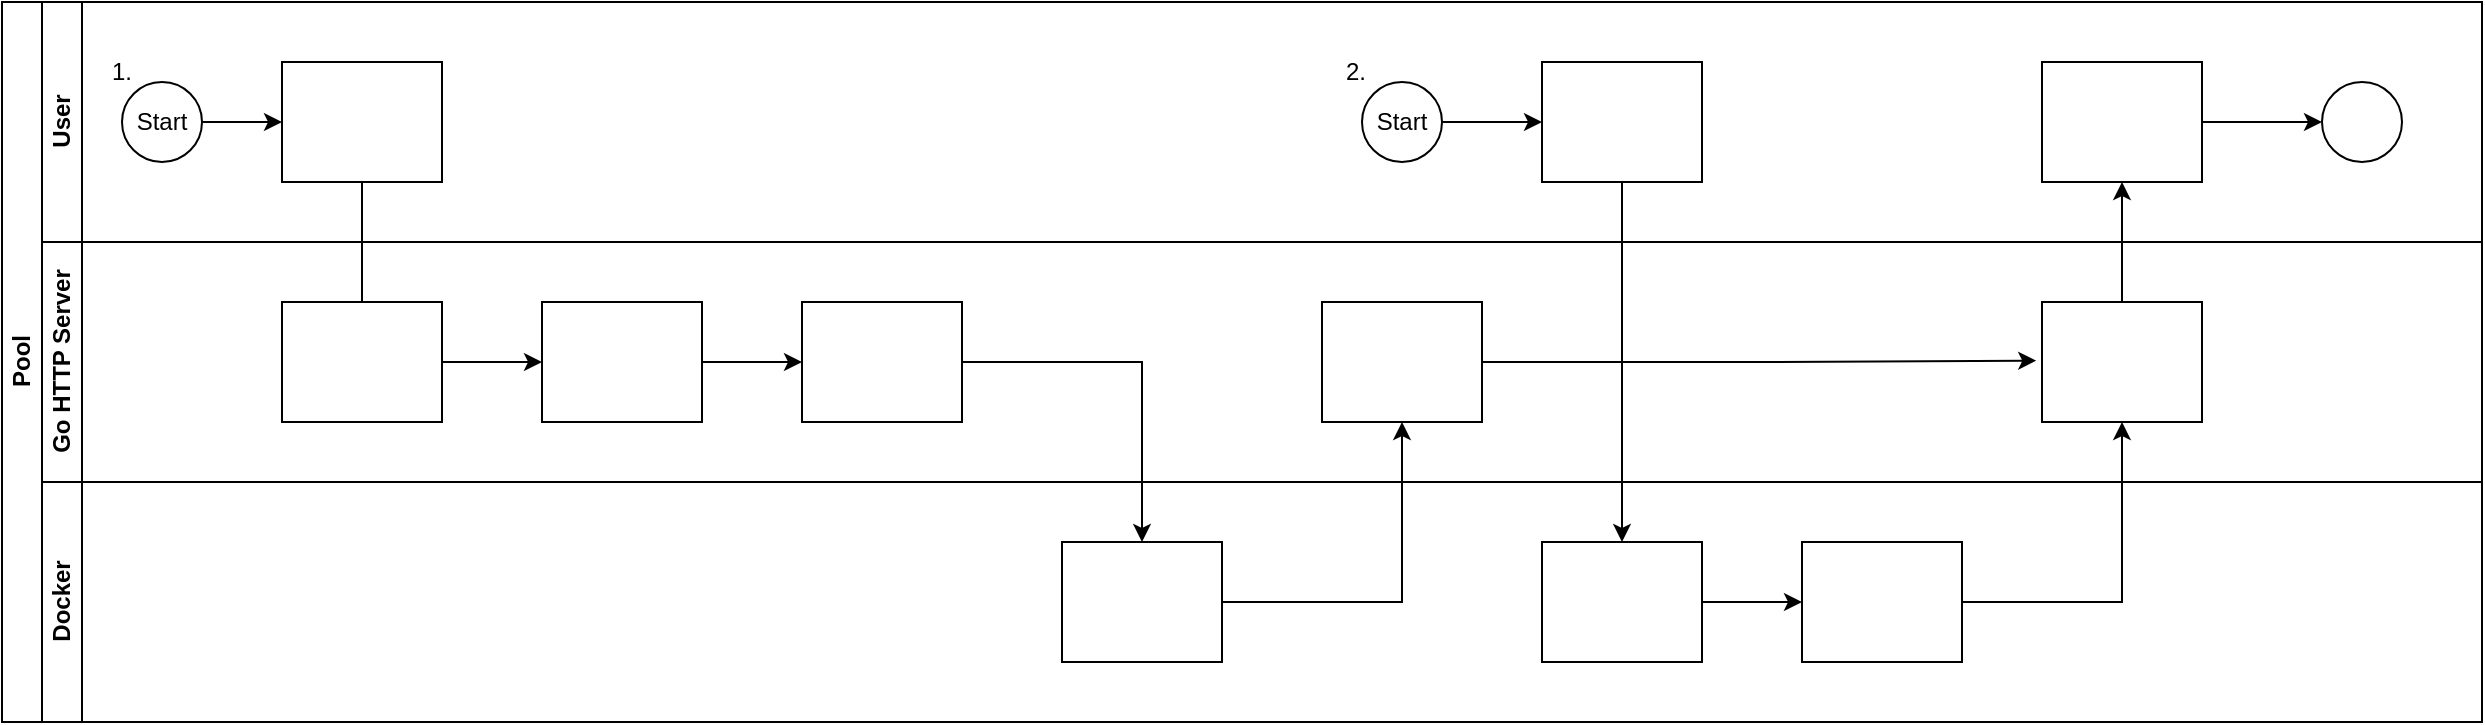 <mxfile version="26.0.4">
  <diagram id="prtHgNgQTEPvFCAcTncT" name="Page-1">
    <mxGraphModel dx="530" dy="379" grid="1" gridSize="10" guides="1" tooltips="1" connect="1" arrows="1" fold="1" page="1" pageScale="1" pageWidth="827" pageHeight="1169" math="0" shadow="0">
      <root>
        <mxCell id="0" />
        <mxCell id="1" parent="0" />
        <mxCell id="dNxyNK7c78bLwvsdeMH5-19" value="Pool" style="swimlane;html=1;childLayout=stackLayout;resizeParent=1;resizeParentMax=0;horizontal=0;startSize=20;horizontalStack=0;" parent="1" vertex="1">
          <mxGeometry x="120" y="120" width="1240" height="360" as="geometry" />
        </mxCell>
        <mxCell id="dNxyNK7c78bLwvsdeMH5-27" value="" style="edgeStyle=orthogonalEdgeStyle;rounded=0;orthogonalLoop=1;jettySize=auto;html=1;endArrow=none;endFill=0;" parent="dNxyNK7c78bLwvsdeMH5-19" source="dNxyNK7c78bLwvsdeMH5-24" target="dNxyNK7c78bLwvsdeMH5-26" edge="1">
          <mxGeometry relative="1" as="geometry" />
        </mxCell>
        <mxCell id="dNxyNK7c78bLwvsdeMH5-20" value="User" style="swimlane;html=1;startSize=20;horizontal=0;" parent="dNxyNK7c78bLwvsdeMH5-19" vertex="1">
          <mxGeometry x="20" width="1220" height="120" as="geometry" />
        </mxCell>
        <mxCell id="dNxyNK7c78bLwvsdeMH5-25" value="" style="edgeStyle=orthogonalEdgeStyle;rounded=0;orthogonalLoop=1;jettySize=auto;html=1;" parent="dNxyNK7c78bLwvsdeMH5-20" source="dNxyNK7c78bLwvsdeMH5-23" target="dNxyNK7c78bLwvsdeMH5-24" edge="1">
          <mxGeometry relative="1" as="geometry" />
        </mxCell>
        <mxCell id="dNxyNK7c78bLwvsdeMH5-23" value="Start" style="ellipse;whiteSpace=wrap;html=1;" parent="dNxyNK7c78bLwvsdeMH5-20" vertex="1">
          <mxGeometry x="40" y="40" width="40" height="40" as="geometry" />
        </mxCell>
        <mxCell id="dNxyNK7c78bLwvsdeMH5-24" value="&lt;font style=&quot;font-size: 11px; color: rgb(255, 255, 255);&quot;&gt;User Uploads&lt;/font&gt;&lt;div&gt;&lt;font style=&quot;font-size: 11px; color: rgb(255, 255, 255);&quot;&gt;Code Package&lt;/font&gt;&lt;/div&gt;&lt;div&gt;&lt;font style=&quot;font-size: 11px; color: rgb(255, 255, 255);&quot;&gt;(zip)&lt;/font&gt;&lt;/div&gt;" style="rounded=0;whiteSpace=wrap;html=1;fontFamily=Helvetica;fontSize=12;fontColor=#000000;align=center;" parent="dNxyNK7c78bLwvsdeMH5-20" vertex="1">
          <mxGeometry x="120" y="30" width="80" height="60" as="geometry" />
        </mxCell>
        <mxCell id="_FdeFcUcCdS8H701f3TN-19" value="&lt;font color=&quot;#ffffff&quot;&gt;Output in HTTP Response&lt;/font&gt;" style="rounded=0;whiteSpace=wrap;html=1;fontFamily=Helvetica;fontSize=12;fontColor=#000000;align=center;" vertex="1" parent="dNxyNK7c78bLwvsdeMH5-20">
          <mxGeometry x="1000" y="30" width="80" height="60" as="geometry" />
        </mxCell>
        <mxCell id="_FdeFcUcCdS8H701f3TN-26" value="" style="edgeStyle=orthogonalEdgeStyle;rounded=0;orthogonalLoop=1;jettySize=auto;html=1;entryX=0;entryY=0.5;entryDx=0;entryDy=0;" edge="1" parent="dNxyNK7c78bLwvsdeMH5-20" source="_FdeFcUcCdS8H701f3TN-24" target="_FdeFcUcCdS8H701f3TN-27">
          <mxGeometry relative="1" as="geometry">
            <mxPoint x="750" y="60" as="targetPoint" />
          </mxGeometry>
        </mxCell>
        <mxCell id="_FdeFcUcCdS8H701f3TN-24" value="Start" style="ellipse;whiteSpace=wrap;html=1;" vertex="1" parent="dNxyNK7c78bLwvsdeMH5-20">
          <mxGeometry x="660" y="40" width="40" height="40" as="geometry" />
        </mxCell>
        <mxCell id="_FdeFcUcCdS8H701f3TN-28" style="edgeStyle=orthogonalEdgeStyle;rounded=0;orthogonalLoop=1;jettySize=auto;html=1;" edge="1" parent="dNxyNK7c78bLwvsdeMH5-20" source="_FdeFcUcCdS8H701f3TN-27">
          <mxGeometry relative="1" as="geometry">
            <mxPoint x="790" y="270" as="targetPoint" />
          </mxGeometry>
        </mxCell>
        <mxCell id="_FdeFcUcCdS8H701f3TN-27" value="&lt;font color=&quot;#ffffff&quot;&gt;User Callout to execute the function&lt;/font&gt;" style="rounded=0;whiteSpace=wrap;html=1;fontFamily=Helvetica;fontSize=12;fontColor=#000000;align=center;" vertex="1" parent="dNxyNK7c78bLwvsdeMH5-20">
          <mxGeometry x="750" y="30" width="80" height="60" as="geometry" />
        </mxCell>
        <mxCell id="_FdeFcUcCdS8H701f3TN-29" value="2." style="text;html=1;align=center;verticalAlign=middle;whiteSpace=wrap;rounded=0;" vertex="1" parent="dNxyNK7c78bLwvsdeMH5-20">
          <mxGeometry x="627" y="20" width="60" height="30" as="geometry" />
        </mxCell>
        <mxCell id="_FdeFcUcCdS8H701f3TN-30" value="1." style="text;html=1;align=center;verticalAlign=middle;whiteSpace=wrap;rounded=0;" vertex="1" parent="dNxyNK7c78bLwvsdeMH5-20">
          <mxGeometry x="10" y="20" width="60" height="30" as="geometry" />
        </mxCell>
        <mxCell id="dNxyNK7c78bLwvsdeMH5-21" value="Go HTTP Server" style="swimlane;html=1;startSize=20;horizontal=0;" parent="dNxyNK7c78bLwvsdeMH5-19" vertex="1">
          <mxGeometry x="20" y="120" width="1220" height="120" as="geometry" />
        </mxCell>
        <mxCell id="_FdeFcUcCdS8H701f3TN-2" value="" style="edgeStyle=orthogonalEdgeStyle;rounded=0;orthogonalLoop=1;jettySize=auto;html=1;" edge="1" parent="dNxyNK7c78bLwvsdeMH5-21" source="dNxyNK7c78bLwvsdeMH5-26" target="_FdeFcUcCdS8H701f3TN-1">
          <mxGeometry relative="1" as="geometry" />
        </mxCell>
        <mxCell id="dNxyNK7c78bLwvsdeMH5-26" value="&lt;font style=&quot;color: rgb(255, 255, 255);&quot;&gt;Extract Zip to Temp Dir&lt;/font&gt;" style="rounded=0;whiteSpace=wrap;html=1;fontFamily=Helvetica;fontSize=12;fontColor=#000000;align=center;" parent="dNxyNK7c78bLwvsdeMH5-21" vertex="1">
          <mxGeometry x="120" y="30" width="80" height="60" as="geometry" />
        </mxCell>
        <mxCell id="_FdeFcUcCdS8H701f3TN-6" value="" style="edgeStyle=orthogonalEdgeStyle;rounded=0;orthogonalLoop=1;jettySize=auto;html=1;" edge="1" parent="dNxyNK7c78bLwvsdeMH5-21" source="_FdeFcUcCdS8H701f3TN-1" target="_FdeFcUcCdS8H701f3TN-5">
          <mxGeometry relative="1" as="geometry" />
        </mxCell>
        <mxCell id="_FdeFcUcCdS8H701f3TN-1" value="&lt;font style=&quot;color: rgb(255, 255, 255);&quot;&gt;Detect Lang&lt;/font&gt;" style="rounded=0;whiteSpace=wrap;html=1;fontFamily=Helvetica;fontSize=12;fontColor=#000000;align=center;" vertex="1" parent="dNxyNK7c78bLwvsdeMH5-21">
          <mxGeometry x="250" y="30" width="80" height="60" as="geometry" />
        </mxCell>
        <mxCell id="_FdeFcUcCdS8H701f3TN-5" value="&lt;font style=&quot;color: rgb(255, 255, 255);&quot;&gt;Create Dockerfile&lt;/font&gt;" style="rounded=0;whiteSpace=wrap;html=1;fontFamily=Helvetica;fontSize=12;fontColor=#000000;align=center;" vertex="1" parent="dNxyNK7c78bLwvsdeMH5-21">
          <mxGeometry x="380" y="30" width="80" height="60" as="geometry" />
        </mxCell>
        <mxCell id="_FdeFcUcCdS8H701f3TN-17" value="&lt;font color=&quot;#ffffff&quot;&gt;Output&lt;/font&gt;" style="rounded=0;whiteSpace=wrap;html=1;fontFamily=Helvetica;fontSize=12;fontColor=#000000;align=center;" vertex="1" parent="dNxyNK7c78bLwvsdeMH5-21">
          <mxGeometry x="1000" y="30" width="80" height="60" as="geometry" />
        </mxCell>
        <mxCell id="dNxyNK7c78bLwvsdeMH5-22" value="Docker" style="swimlane;html=1;startSize=20;horizontal=0;" parent="dNxyNK7c78bLwvsdeMH5-19" vertex="1">
          <mxGeometry x="20" y="240" width="1220" height="120" as="geometry" />
        </mxCell>
        <mxCell id="_FdeFcUcCdS8H701f3TN-12" value="&lt;font color=&quot;#ffffff&quot;&gt;Run Container&lt;/font&gt;" style="rounded=0;whiteSpace=wrap;html=1;fontFamily=Helvetica;fontSize=12;fontColor=#000000;align=center;" vertex="1" parent="dNxyNK7c78bLwvsdeMH5-22">
          <mxGeometry x="750" y="30" width="80" height="60" as="geometry" />
        </mxCell>
        <mxCell id="_FdeFcUcCdS8H701f3TN-14" value="&lt;font color=&quot;#ffffff&quot;&gt;Execute Function&lt;/font&gt;" style="rounded=0;whiteSpace=wrap;html=1;fontFamily=Helvetica;fontSize=12;fontColor=#000000;align=center;" vertex="1" parent="dNxyNK7c78bLwvsdeMH5-22">
          <mxGeometry x="880" y="30" width="80" height="60" as="geometry" />
        </mxCell>
        <mxCell id="_FdeFcUcCdS8H701f3TN-15" value="" style="edgeStyle=orthogonalEdgeStyle;rounded=0;orthogonalLoop=1;jettySize=auto;html=1;" edge="1" parent="dNxyNK7c78bLwvsdeMH5-22" source="_FdeFcUcCdS8H701f3TN-12" target="_FdeFcUcCdS8H701f3TN-14">
          <mxGeometry relative="1" as="geometry" />
        </mxCell>
        <mxCell id="_FdeFcUcCdS8H701f3TN-8" value="&lt;font style=&quot;color: rgb(255, 255, 255);&quot;&gt;Build Docker Image&lt;/font&gt;" style="rounded=0;whiteSpace=wrap;html=1;fontFamily=Helvetica;fontSize=12;fontColor=#000000;align=center;" vertex="1" parent="dNxyNK7c78bLwvsdeMH5-22">
          <mxGeometry x="510" y="30" width="80" height="60" as="geometry" />
        </mxCell>
        <mxCell id="_FdeFcUcCdS8H701f3TN-20" value="" style="edgeStyle=orthogonalEdgeStyle;rounded=0;orthogonalLoop=1;jettySize=auto;html=1;" edge="1" parent="dNxyNK7c78bLwvsdeMH5-19" source="_FdeFcUcCdS8H701f3TN-17" target="_FdeFcUcCdS8H701f3TN-19">
          <mxGeometry relative="1" as="geometry" />
        </mxCell>
        <mxCell id="_FdeFcUcCdS8H701f3TN-18" value="" style="edgeStyle=orthogonalEdgeStyle;rounded=0;orthogonalLoop=1;jettySize=auto;html=1;" edge="1" parent="dNxyNK7c78bLwvsdeMH5-19" source="_FdeFcUcCdS8H701f3TN-14" target="_FdeFcUcCdS8H701f3TN-17">
          <mxGeometry relative="1" as="geometry" />
        </mxCell>
        <mxCell id="_FdeFcUcCdS8H701f3TN-9" value="" style="edgeStyle=orthogonalEdgeStyle;rounded=0;orthogonalLoop=1;jettySize=auto;html=1;" edge="1" parent="dNxyNK7c78bLwvsdeMH5-19" source="_FdeFcUcCdS8H701f3TN-5" target="_FdeFcUcCdS8H701f3TN-8">
          <mxGeometry relative="1" as="geometry" />
        </mxCell>
        <mxCell id="_FdeFcUcCdS8H701f3TN-11" value="" style="edgeStyle=orthogonalEdgeStyle;rounded=0;orthogonalLoop=1;jettySize=auto;html=1;" edge="1" parent="1" source="_FdeFcUcCdS8H701f3TN-8" target="_FdeFcUcCdS8H701f3TN-10">
          <mxGeometry relative="1" as="geometry" />
        </mxCell>
        <mxCell id="_FdeFcUcCdS8H701f3TN-13" value="" style="edgeStyle=orthogonalEdgeStyle;rounded=0;orthogonalLoop=1;jettySize=auto;html=1;entryX=-0.036;entryY=0.489;entryDx=0;entryDy=0;entryPerimeter=0;" edge="1" parent="1" source="_FdeFcUcCdS8H701f3TN-10" target="_FdeFcUcCdS8H701f3TN-17">
          <mxGeometry relative="1" as="geometry" />
        </mxCell>
        <mxCell id="_FdeFcUcCdS8H701f3TN-10" value="&lt;font color=&quot;#ffffff&quot;&gt;Save the Image ID&lt;/font&gt;" style="rounded=0;whiteSpace=wrap;html=1;fontFamily=Helvetica;fontSize=12;fontColor=#000000;align=center;" vertex="1" parent="1">
          <mxGeometry x="780" y="270" width="80" height="60" as="geometry" />
        </mxCell>
        <mxCell id="_FdeFcUcCdS8H701f3TN-21" value="&lt;font style=&quot;color: rgb(255, 255, 255);&quot;&gt;Stop&lt;/font&gt;" style="ellipse;whiteSpace=wrap;html=1;fontColor=#000000;rounded=0;" vertex="1" parent="1">
          <mxGeometry x="1280" y="160" width="40" height="40" as="geometry" />
        </mxCell>
        <mxCell id="_FdeFcUcCdS8H701f3TN-23" value="" style="edgeStyle=orthogonalEdgeStyle;rounded=0;orthogonalLoop=1;jettySize=auto;html=1;" edge="1" parent="1" source="_FdeFcUcCdS8H701f3TN-19" target="_FdeFcUcCdS8H701f3TN-21">
          <mxGeometry relative="1" as="geometry" />
        </mxCell>
      </root>
    </mxGraphModel>
  </diagram>
</mxfile>

